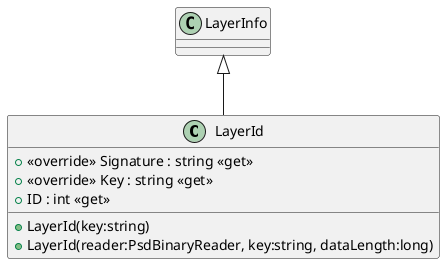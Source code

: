 @startuml
class LayerId {
    + <<override>> Signature : string <<get>>
    + <<override>> Key : string <<get>>
    + ID : int <<get>>
    + LayerId(key:string)
    + LayerId(reader:PsdBinaryReader, key:string, dataLength:long)
}
LayerInfo <|-- LayerId
@enduml
